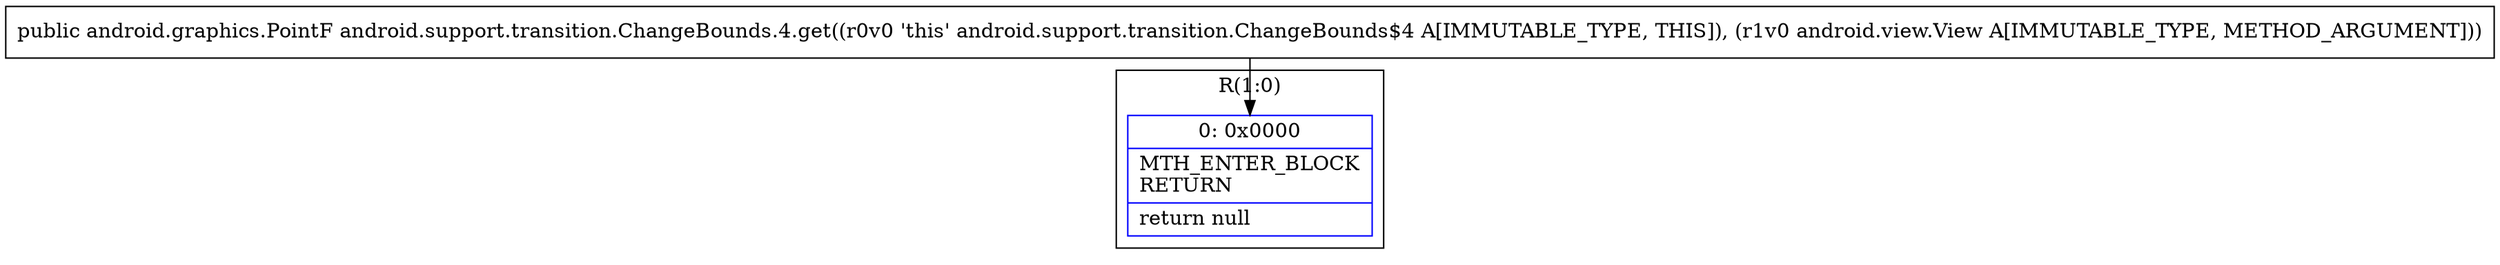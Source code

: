 digraph "CFG forandroid.support.transition.ChangeBounds.4.get(Landroid\/view\/View;)Landroid\/graphics\/PointF;" {
subgraph cluster_Region_2135236017 {
label = "R(1:0)";
node [shape=record,color=blue];
Node_0 [shape=record,label="{0\:\ 0x0000|MTH_ENTER_BLOCK\lRETURN\l|return null\l}"];
}
MethodNode[shape=record,label="{public android.graphics.PointF android.support.transition.ChangeBounds.4.get((r0v0 'this' android.support.transition.ChangeBounds$4 A[IMMUTABLE_TYPE, THIS]), (r1v0 android.view.View A[IMMUTABLE_TYPE, METHOD_ARGUMENT])) }"];
MethodNode -> Node_0;
}

